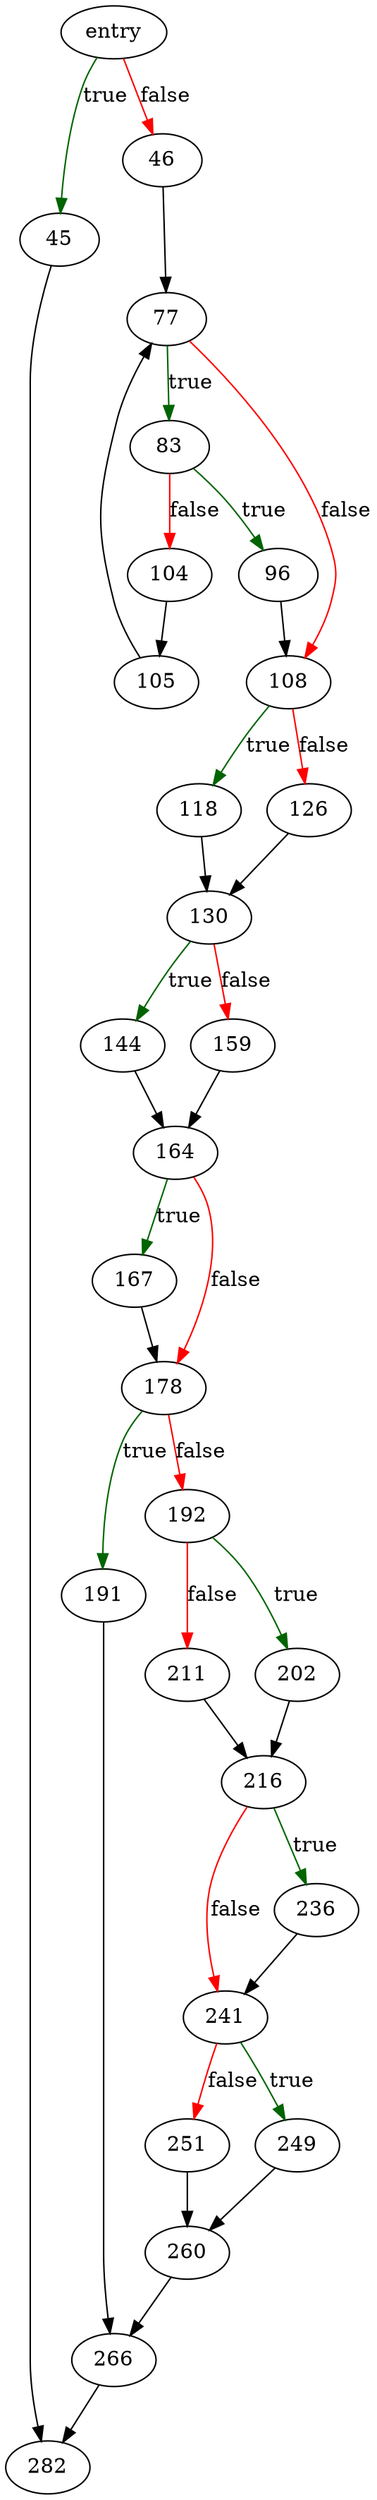 digraph "generateWithRecursiveQuery" {
	// Node definitions.
	3 [label=entry];
	45;
	46;
	77;
	83;
	96;
	104;
	105;
	108;
	118;
	126;
	130;
	144;
	159;
	164;
	167;
	178;
	191;
	192;
	202;
	211;
	216;
	236;
	241;
	249;
	251;
	260;
	266;
	282;

	// Edge definitions.
	3 -> 45 [
		color=darkgreen
		label=true
	];
	3 -> 46 [
		color=red
		label=false
	];
	45 -> 282;
	46 -> 77;
	77 -> 83 [
		color=darkgreen
		label=true
	];
	77 -> 108 [
		color=red
		label=false
	];
	83 -> 96 [
		color=darkgreen
		label=true
	];
	83 -> 104 [
		color=red
		label=false
	];
	96 -> 108;
	104 -> 105;
	105 -> 77;
	108 -> 118 [
		color=darkgreen
		label=true
	];
	108 -> 126 [
		color=red
		label=false
	];
	118 -> 130;
	126 -> 130;
	130 -> 144 [
		color=darkgreen
		label=true
	];
	130 -> 159 [
		color=red
		label=false
	];
	144 -> 164;
	159 -> 164;
	164 -> 167 [
		color=darkgreen
		label=true
	];
	164 -> 178 [
		color=red
		label=false
	];
	167 -> 178;
	178 -> 191 [
		color=darkgreen
		label=true
	];
	178 -> 192 [
		color=red
		label=false
	];
	191 -> 266;
	192 -> 202 [
		color=darkgreen
		label=true
	];
	192 -> 211 [
		color=red
		label=false
	];
	202 -> 216;
	211 -> 216;
	216 -> 236 [
		color=darkgreen
		label=true
	];
	216 -> 241 [
		color=red
		label=false
	];
	236 -> 241;
	241 -> 249 [
		color=darkgreen
		label=true
	];
	241 -> 251 [
		color=red
		label=false
	];
	249 -> 260;
	251 -> 260;
	260 -> 266;
	266 -> 282;
}